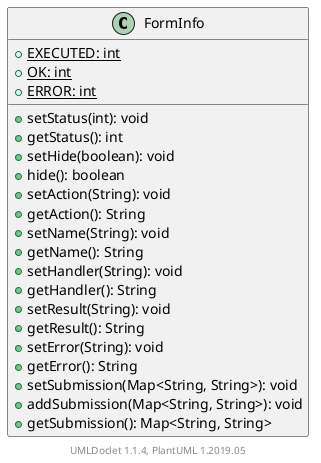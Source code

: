@startuml

    class FormInfo [[FormInfo.html]] {
        {static} +EXECUTED: int
        {static} +OK: int
        {static} +ERROR: int
        +setStatus(int): void
        +getStatus(): int
        +setHide(boolean): void
        +hide(): boolean
        +setAction(String): void
        +getAction(): String
        +setName(String): void
        +getName(): String
        +setHandler(String): void
        +getHandler(): String
        +setResult(String): void
        +getResult(): String
        +setError(String): void
        +getError(): String
        +setSubmission(Map<String, String>): void
        +addSubmission(Map<String, String>): void
        +getSubmission(): Map<String, String>
    }


    center footer UMLDoclet 1.1.4, PlantUML 1.2019.05
@enduml
